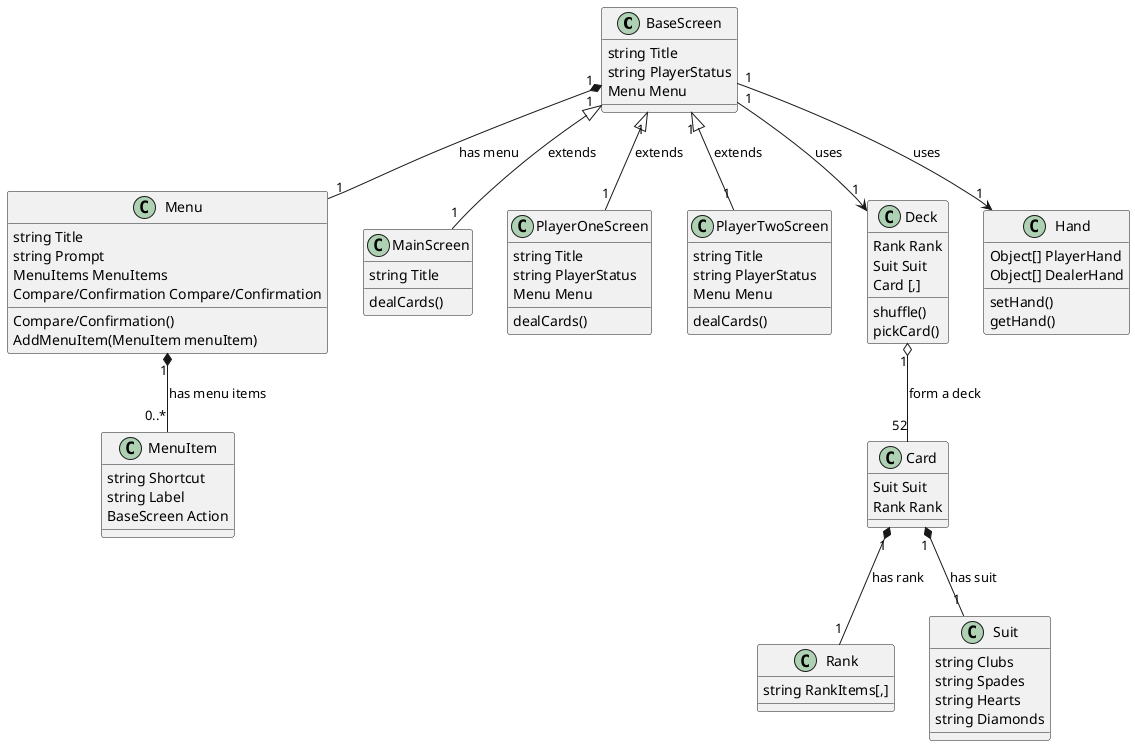 @startuml Hello 

class BaseScreen{
    string Title
    string PlayerStatus               
    Menu Menu
}

class Menu{
    string Title
    string Prompt
    MenuItems MenuItems
    Compare/Confirmation Compare/Confirmation
    Compare/Confirmation()
    AddMenuItem(MenuItem menuItem)
}

class MainScreen{
    string Title
    dealCards()
}

class PlayerOneScreen{
    string Title
    string PlayerStatus
    Menu Menu
    dealCards()
}

class PlayerTwoScreen{
    string Title
    string PlayerStatus
    Menu Menu
    dealCards()
}

class Card{
    Suit Suit
    Rank Rank
}

class Rank{
    string RankItems[,]
}

class Suit{
    string Clubs
    string Spades
    string Hearts
    string Diamonds
}

class Deck {
    Rank Rank
    Suit Suit
    Card [,]
    shuffle()
    pickCard()
}

Class Hand {
    Object[] PlayerHand
    Object[] DealerHand
    setHand()
    getHand()
}

class MenuItem {
    string Shortcut
    string Label
    BaseScreen Action
}

Card "1" *-- "1" Rank : has rank

Card "1" *-- "1" Suit : has suit

Deck "1" o-- "52" Card : form a deck

BaseScreen "1" <|-- "1" MainScreen : extends

BaseScreen "1" <|-- "1" PlayerOneScreen : extends

BaseScreen "1" <|-- "1" PlayerTwoScreen : extends

BaseScreen "1" *-- "1" Menu : has menu

BaseScreen "1" --> "1" Deck : uses 

BaseScreen "1" --> "1" Hand : uses 

Menu "1" *-- "0..*" MenuItem : has menu items



@enduml